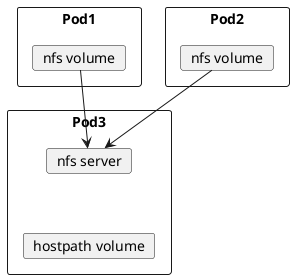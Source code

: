 @startuml

rectangle Pod1 {
	card "nfs volume" as nv1
}

rectangle Pod2 {
	card "nfs volume" as nv2
}

rectangle Pod3 {
	card "nfs server" as ns
	card "hostpath volume" as hv

	ns -[hidden]d-> hv
}

nv1 -d-> ns
nv2 -d-> ns

@enduml